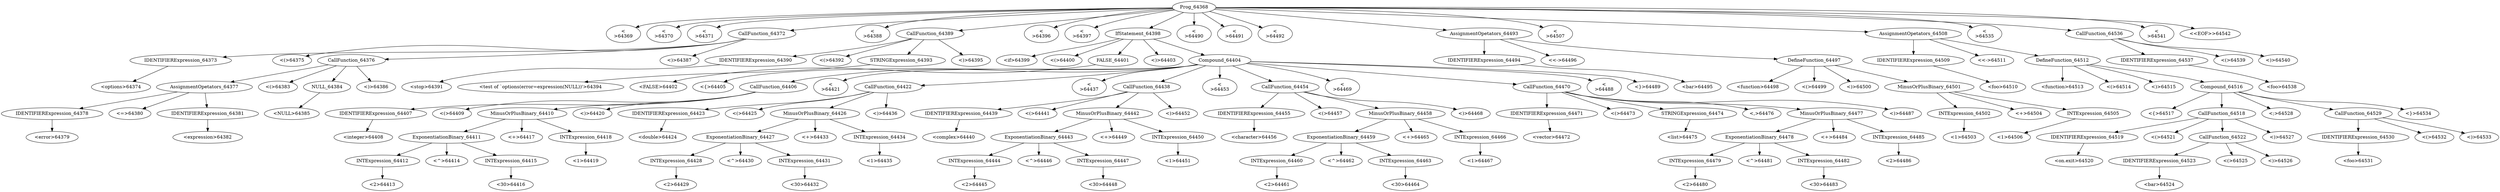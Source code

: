 digraph {

"Prog_64368"->"<
>64369";
"Prog_64368"->"<
>64370";
"Prog_64368"->"<
>64371";
"Prog_64368"->"CallFunction_64372";
"CallFunction_64372"->"IDENTIFIERExpression_64373";
"IDENTIFIERExpression_64373"->"<options>64374";
"CallFunction_64372"->"<(>64375";
"CallFunction_64372"->"CallFunction_64376";
"CallFunction_64376"->"AssignmentOpetators_64377";
"AssignmentOpetators_64377"->"IDENTIFIERExpression_64378";
"IDENTIFIERExpression_64378"->"<error>64379";
"AssignmentOpetators_64377"->"<=>64380";
"AssignmentOpetators_64377"->"IDENTIFIERExpression_64381";
"IDENTIFIERExpression_64381"->"<expression>64382";
"CallFunction_64376"->"<(>64383";
"CallFunction_64376"->"NULL_64384";
"NULL_64384"->"<NULL>64385";
"CallFunction_64376"->"<)>64386";
"CallFunction_64372"->"<)>64387";
"Prog_64368"->"<
>64388";
"Prog_64368"->"CallFunction_64389";
"CallFunction_64389"->"IDENTIFIERExpression_64390";
"IDENTIFIERExpression_64390"->"<stop>64391";
"CallFunction_64389"->"<(>64392";
"CallFunction_64389"->"STRINGExpression_64393";
"STRINGExpression_64393"->"<test of `options(error=expression(NULL))'>64394";
"CallFunction_64389"->"<)>64395";
"Prog_64368"->"<
>64396";
"Prog_64368"->"<
>64397";
"Prog_64368"->"IfStatement_64398";
"IfStatement_64398"->"<if>64399";
"IfStatement_64398"->"<(>64400";
"IfStatement_64398"->"FALSE_64401";
"FALSE_64401"->"<FALSE>64402";
"IfStatement_64398"->"<)>64403";
"IfStatement_64398"->"Compound_64404";
"Compound_64404"->"<{>64405";
"Compound_64404"->"CallFunction_64406";
"CallFunction_64406"->"IDENTIFIERExpression_64407";
"IDENTIFIERExpression_64407"->"<integer>64408";
"CallFunction_64406"->"<(>64409";
"CallFunction_64406"->"MinusOrPlusBinary_64410";
"MinusOrPlusBinary_64410"->"ExponentiationBinary_64411";
"ExponentiationBinary_64411"->"INTExpression_64412";
"INTExpression_64412"->"<2>64413";
"ExponentiationBinary_64411"->"<^>64414";
"ExponentiationBinary_64411"->"INTExpression_64415";
"INTExpression_64415"->"<30>64416";
"MinusOrPlusBinary_64410"->"<+>64417";
"MinusOrPlusBinary_64410"->"INTExpression_64418";
"INTExpression_64418"->"<1>64419";
"CallFunction_64406"->"<)>64420";
"Compound_64404"->"<
>64421";
"Compound_64404"->"CallFunction_64422";
"CallFunction_64422"->"IDENTIFIERExpression_64423";
"IDENTIFIERExpression_64423"->"<double>64424";
"CallFunction_64422"->"<(>64425";
"CallFunction_64422"->"MinusOrPlusBinary_64426";
"MinusOrPlusBinary_64426"->"ExponentiationBinary_64427";
"ExponentiationBinary_64427"->"INTExpression_64428";
"INTExpression_64428"->"<2>64429";
"ExponentiationBinary_64427"->"<^>64430";
"ExponentiationBinary_64427"->"INTExpression_64431";
"INTExpression_64431"->"<30>64432";
"MinusOrPlusBinary_64426"->"<+>64433";
"MinusOrPlusBinary_64426"->"INTExpression_64434";
"INTExpression_64434"->"<1>64435";
"CallFunction_64422"->"<)>64436";
"Compound_64404"->"<
>64437";
"Compound_64404"->"CallFunction_64438";
"CallFunction_64438"->"IDENTIFIERExpression_64439";
"IDENTIFIERExpression_64439"->"<complex>64440";
"CallFunction_64438"->"<(>64441";
"CallFunction_64438"->"MinusOrPlusBinary_64442";
"MinusOrPlusBinary_64442"->"ExponentiationBinary_64443";
"ExponentiationBinary_64443"->"INTExpression_64444";
"INTExpression_64444"->"<2>64445";
"ExponentiationBinary_64443"->"<^>64446";
"ExponentiationBinary_64443"->"INTExpression_64447";
"INTExpression_64447"->"<30>64448";
"MinusOrPlusBinary_64442"->"<+>64449";
"MinusOrPlusBinary_64442"->"INTExpression_64450";
"INTExpression_64450"->"<1>64451";
"CallFunction_64438"->"<)>64452";
"Compound_64404"->"<
>64453";
"Compound_64404"->"CallFunction_64454";
"CallFunction_64454"->"IDENTIFIERExpression_64455";
"IDENTIFIERExpression_64455"->"<character>64456";
"CallFunction_64454"->"<(>64457";
"CallFunction_64454"->"MinusOrPlusBinary_64458";
"MinusOrPlusBinary_64458"->"ExponentiationBinary_64459";
"ExponentiationBinary_64459"->"INTExpression_64460";
"INTExpression_64460"->"<2>64461";
"ExponentiationBinary_64459"->"<^>64462";
"ExponentiationBinary_64459"->"INTExpression_64463";
"INTExpression_64463"->"<30>64464";
"MinusOrPlusBinary_64458"->"<+>64465";
"MinusOrPlusBinary_64458"->"INTExpression_64466";
"INTExpression_64466"->"<1>64467";
"CallFunction_64454"->"<)>64468";
"Compound_64404"->"<
>64469";
"Compound_64404"->"CallFunction_64470";
"CallFunction_64470"->"IDENTIFIERExpression_64471";
"IDENTIFIERExpression_64471"->"<vector>64472";
"CallFunction_64470"->"<(>64473";
"CallFunction_64470"->"STRINGExpression_64474";
"STRINGExpression_64474"->"<list>64475";
"CallFunction_64470"->"<,>64476";
"CallFunction_64470"->"MinusOrPlusBinary_64477";
"MinusOrPlusBinary_64477"->"ExponentiationBinary_64478";
"ExponentiationBinary_64478"->"INTExpression_64479";
"INTExpression_64479"->"<2>64480";
"ExponentiationBinary_64478"->"<^>64481";
"ExponentiationBinary_64478"->"INTExpression_64482";
"INTExpression_64482"->"<30>64483";
"MinusOrPlusBinary_64477"->"<+>64484";
"MinusOrPlusBinary_64477"->"INTExpression_64485";
"INTExpression_64485"->"<2>64486";
"CallFunction_64470"->"<)>64487";
"Compound_64404"->"<
>64488";
"Compound_64404"->"<}>64489";
"Prog_64368"->"<
>64490";
"Prog_64368"->"<
>64491";
"Prog_64368"->"<
>64492";
"Prog_64368"->"AssignmentOpetators_64493";
"AssignmentOpetators_64493"->"IDENTIFIERExpression_64494";
"IDENTIFIERExpression_64494"->"<bar>64495";
"AssignmentOpetators_64493"->"<<->64496";
"AssignmentOpetators_64493"->"DefineFunction_64497";
"DefineFunction_64497"->"<function>64498";
"DefineFunction_64497"->"<(>64499";
"DefineFunction_64497"->"<)>64500";
"DefineFunction_64497"->"MinusOrPlusBinary_64501";
"MinusOrPlusBinary_64501"->"INTExpression_64502";
"INTExpression_64502"->"<1>64503";
"MinusOrPlusBinary_64501"->"<+>64504";
"MinusOrPlusBinary_64501"->"INTExpression_64505";
"INTExpression_64505"->"<1>64506";
"Prog_64368"->"<
>64507";
"Prog_64368"->"AssignmentOpetators_64508";
"AssignmentOpetators_64508"->"IDENTIFIERExpression_64509";
"IDENTIFIERExpression_64509"->"<foo>64510";
"AssignmentOpetators_64508"->"<<->64511";
"AssignmentOpetators_64508"->"DefineFunction_64512";
"DefineFunction_64512"->"<function>64513";
"DefineFunction_64512"->"<(>64514";
"DefineFunction_64512"->"<)>64515";
"DefineFunction_64512"->"Compound_64516";
"Compound_64516"->"<{>64517";
"Compound_64516"->"CallFunction_64518";
"CallFunction_64518"->"IDENTIFIERExpression_64519";
"IDENTIFIERExpression_64519"->"<on.exit>64520";
"CallFunction_64518"->"<(>64521";
"CallFunction_64518"->"CallFunction_64522";
"CallFunction_64522"->"IDENTIFIERExpression_64523";
"IDENTIFIERExpression_64523"->"<bar>64524";
"CallFunction_64522"->"<(>64525";
"CallFunction_64522"->"<)>64526";
"CallFunction_64518"->"<)>64527";
"Compound_64516"->"<;>64528";
"Compound_64516"->"CallFunction_64529";
"CallFunction_64529"->"IDENTIFIERExpression_64530";
"IDENTIFIERExpression_64530"->"<foo>64531";
"CallFunction_64529"->"<(>64532";
"CallFunction_64529"->"<)>64533";
"Compound_64516"->"<}>64534";
"Prog_64368"->"<
>64535";
"Prog_64368"->"CallFunction_64536";
"CallFunction_64536"->"IDENTIFIERExpression_64537";
"IDENTIFIERExpression_64537"->"<foo>64538";
"CallFunction_64536"->"<(>64539";
"CallFunction_64536"->"<)>64540";
"Prog_64368"->"<
>64541";
"Prog_64368"->"<<EOF>>64542";
}
